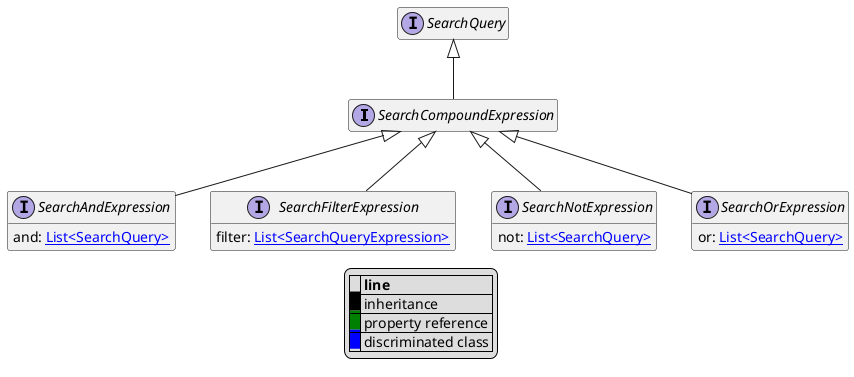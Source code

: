 @startuml

hide empty fields
hide empty methods
legend
|= |= line |
|<back:black>   </back>| inheritance |
|<back:green>   </back>| property reference |
|<back:blue>   </back>| discriminated class |
endlegend
interface SearchCompoundExpression [[SearchCompoundExpression.svg]] extends SearchQuery {
}
interface SearchQuery [[SearchQuery.svg]]  {
}
interface SearchAndExpression [[SearchAndExpression.svg]] extends SearchCompoundExpression {
    and: [[SearchQuery.svg List<SearchQuery>]]
}
interface SearchFilterExpression [[SearchFilterExpression.svg]] extends SearchCompoundExpression {
    filter: [[SearchQueryExpression.svg List<SearchQueryExpression>]]
}
interface SearchNotExpression [[SearchNotExpression.svg]] extends SearchCompoundExpression {
    not: [[SearchQuery.svg List<SearchQuery>]]
}
interface SearchOrExpression [[SearchOrExpression.svg]] extends SearchCompoundExpression {
    or: [[SearchQuery.svg List<SearchQuery>]]
}




@enduml
